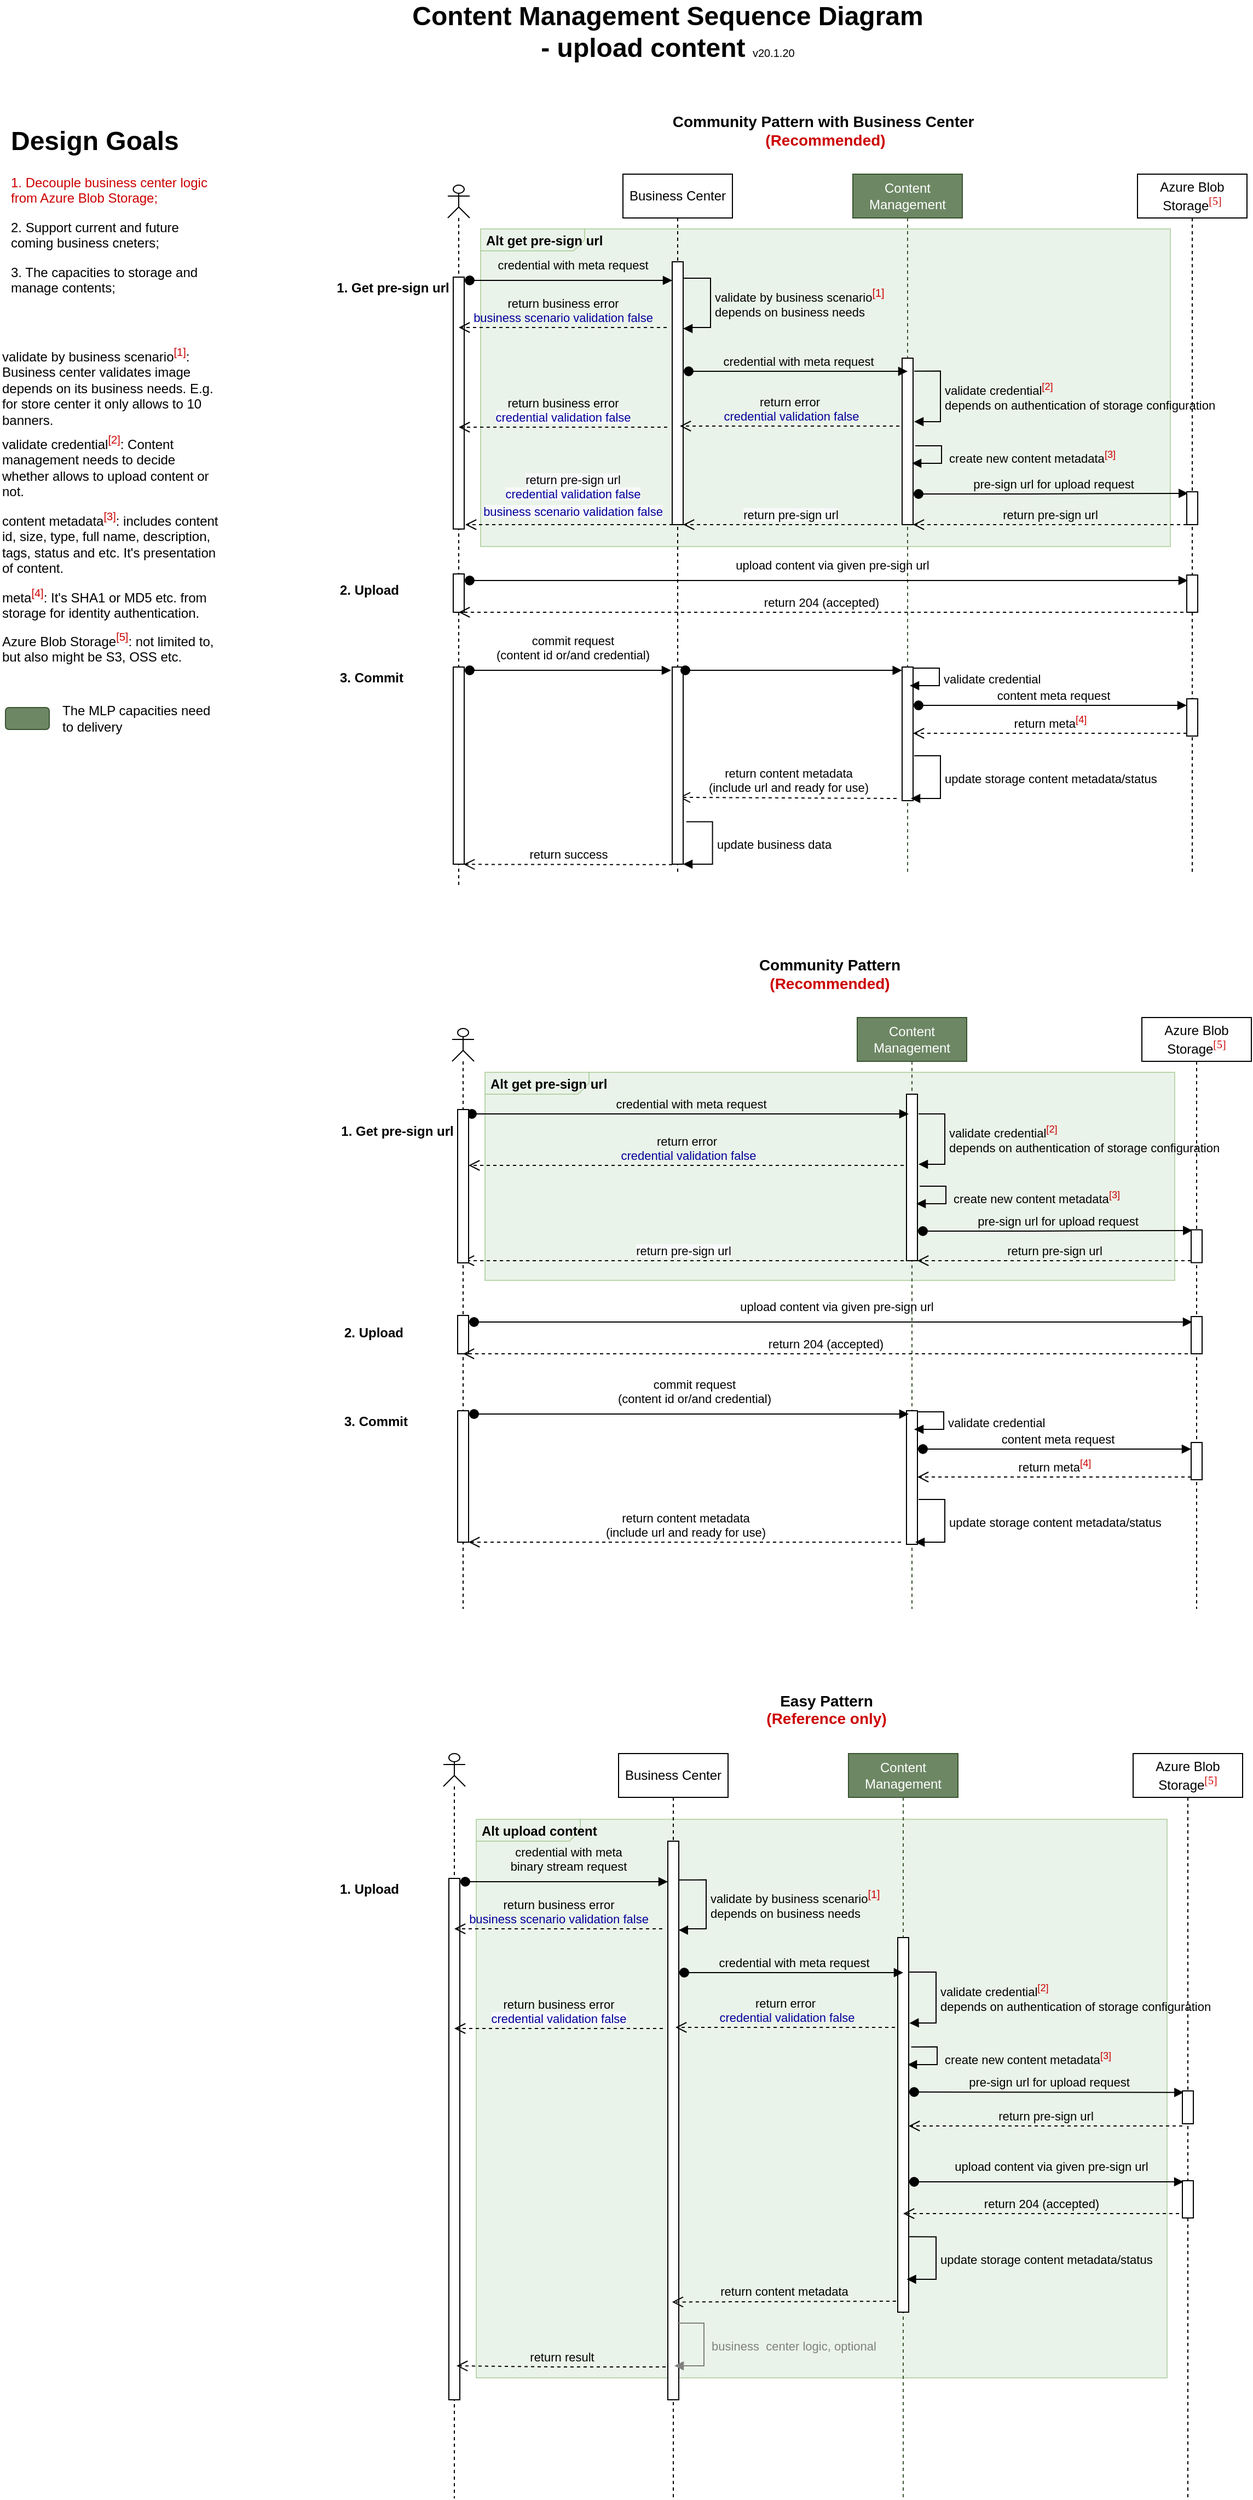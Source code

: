 <mxfile version="12.5.5" type="github" pages="2">
  <diagram id="Se-Glehy01dl6wNR-q-G" name="Uploading User Case">
    <mxGraphModel dx="4047" dy="946" grid="1" gridSize="10" guides="1" tooltips="1" connect="1" arrows="1" fold="1" page="1" pageScale="1" pageWidth="827" pageHeight="1169" math="0" shadow="0">
      <root>
        <mxCell id="0"/>
        <mxCell id="1" parent="0"/>
        <mxCell id="lDLZ59sCFjgZFas71iTA-26" value="&lt;p style=&quot;margin: 0px ; margin-top: 4px ; margin-left: 5px ; text-align: left&quot;&gt;&lt;b&gt;Alt&lt;/b&gt; &lt;b&gt;get pre-sign url&lt;/b&gt;&lt;/p&gt;" style="html=1;shape=mxgraph.sysml.package;overflow=fill;labelX=95;align=left;spacingLeft=5;verticalAlign=top;spacingTop=-3;fillColor=#d5e8d4;strokeColor=#82b366;opacity=50;" parent="1" vertex="1">
          <mxGeometry x="-2021" y="260" width="630" height="290" as="geometry"/>
        </mxCell>
        <mxCell id="fI2PRTh5zaHvBNYzc2sx-4" value="Content Management" style="shape=umlLifeline;perimeter=lifelinePerimeter;whiteSpace=wrap;html=1;container=1;collapsible=0;recursiveResize=0;outlineConnect=0;fillColor=#6d8764;strokeColor=#3A5431;fontColor=#ffffff;" parent="1" vertex="1">
          <mxGeometry x="-1681" y="210" width="100" height="640" as="geometry"/>
        </mxCell>
        <mxCell id="fI2PRTh5zaHvBNYzc2sx-18" value="" style="html=1;points=[];perimeter=orthogonalPerimeter;" parent="fI2PRTh5zaHvBNYzc2sx-4" vertex="1">
          <mxGeometry x="45" y="168" width="10" height="152" as="geometry"/>
        </mxCell>
        <mxCell id="lDLZ59sCFjgZFas71iTA-8" value="pre-sign url for upload request" style="html=1;verticalAlign=bottom;startArrow=oval;startFill=1;endArrow=block;startSize=8;labelBackgroundColor=none;entryX=0.116;entryY=0.047;entryDx=0;entryDy=0;entryPerimeter=0;" parent="fI2PRTh5zaHvBNYzc2sx-4" target="lDLZ59sCFjgZFas71iTA-6" edge="1">
          <mxGeometry width="60" relative="1" as="geometry">
            <mxPoint x="60" y="292" as="sourcePoint"/>
            <mxPoint x="309.5" y="292" as="targetPoint"/>
            <Array as="points">
              <mxPoint x="150.5" y="292"/>
            </Array>
          </mxGeometry>
        </mxCell>
        <mxCell id="fI2PRTh5zaHvBNYzc2sx-2" value="" style="shape=umlLifeline;participant=umlActor;perimeter=lifelinePerimeter;whiteSpace=wrap;html=1;container=1;collapsible=0;recursiveResize=0;verticalAlign=top;spacingTop=36;labelBackgroundColor=#ffffff;outlineConnect=0;size=30;" parent="1" vertex="1">
          <mxGeometry x="-2051" y="220" width="20" height="640" as="geometry"/>
        </mxCell>
        <mxCell id="lDLZ59sCFjgZFas71iTA-12" value="" style="html=1;points=[];perimeter=orthogonalPerimeter;align=left;" parent="fI2PRTh5zaHvBNYzc2sx-2" vertex="1">
          <mxGeometry x="5" y="355" width="10" height="35" as="geometry"/>
        </mxCell>
        <mxCell id="lDLZ59sCFjgZFas71iTA-16" value="" style="html=1;points=[];perimeter=orthogonalPerimeter;align=left;" parent="fI2PRTh5zaHvBNYzc2sx-2" vertex="1">
          <mxGeometry x="5" y="440" width="10" height="180" as="geometry"/>
        </mxCell>
        <mxCell id="fI2PRTh5zaHvBNYzc2sx-3" value="Business Center" style="shape=umlLifeline;perimeter=lifelinePerimeter;whiteSpace=wrap;html=1;container=1;collapsible=0;recursiveResize=0;outlineConnect=0;" parent="1" vertex="1">
          <mxGeometry x="-1891" y="210" width="100" height="640" as="geometry"/>
        </mxCell>
        <mxCell id="fI2PRTh5zaHvBNYzc2sx-9" value="" style="html=1;points=[];perimeter=orthogonalPerimeter;" parent="fI2PRTh5zaHvBNYzc2sx-3" vertex="1">
          <mxGeometry x="45" y="80" width="10" height="240" as="geometry"/>
        </mxCell>
        <mxCell id="fI2PRTh5zaHvBNYzc2sx-5" value="Azure Blob Storage&lt;sup style=&quot;color: rgb(0 , 0 , 0) ; font-family: &amp;#34;quot&amp;#34; ; font-style: normal ; font-variant: normal ; font-weight: 400 ; letter-spacing: normal ; text-align: left ; text-decoration: none ; text-indent: 0px ; text-transform: none ; white-space: nowrap ; word-spacing: 0px&quot;&gt;&lt;font color=&quot;#cc0000&quot;&gt;[5]&lt;/font&gt;&lt;/sup&gt;" style="shape=umlLifeline;perimeter=lifelinePerimeter;whiteSpace=wrap;html=1;container=1;collapsible=0;recursiveResize=0;outlineConnect=0;" parent="1" vertex="1">
          <mxGeometry x="-1421" y="210" width="100" height="640" as="geometry"/>
        </mxCell>
        <mxCell id="lDLZ59sCFjgZFas71iTA-6" value="" style="html=1;points=[];perimeter=orthogonalPerimeter;" parent="fI2PRTh5zaHvBNYzc2sx-5" vertex="1">
          <mxGeometry x="45" y="290" width="10" height="30" as="geometry"/>
        </mxCell>
        <mxCell id="lDLZ59sCFjgZFas71iTA-13" value="" style="html=1;points=[];perimeter=orthogonalPerimeter;" parent="fI2PRTh5zaHvBNYzc2sx-5" vertex="1">
          <mxGeometry x="45" y="366" width="10" height="34" as="geometry"/>
        </mxCell>
        <mxCell id="lDLZ59sCFjgZFas71iTA-20" value="" style="html=1;points=[];perimeter=orthogonalPerimeter;" parent="fI2PRTh5zaHvBNYzc2sx-5" vertex="1">
          <mxGeometry x="45" y="479" width="10" height="34" as="geometry"/>
        </mxCell>
        <mxCell id="fI2PRTh5zaHvBNYzc2sx-7" value="&lt;font&gt;&lt;span style=&quot;font-weight: bold ; font-size: 24px&quot;&gt;Content Management Sequence Diagram&lt;/span&gt;&lt;br&gt;&lt;span style=&quot;font-weight: bold ; font-size: 24px&quot;&gt;- upload content &lt;/span&gt;&lt;font style=&quot;font-size: 10px&quot;&gt;v20.1.20&lt;/font&gt;&lt;br&gt;&lt;/font&gt;" style="text;html=1;strokeColor=none;fillColor=none;align=center;verticalAlign=middle;whiteSpace=wrap;rounded=0;" parent="1" vertex="1">
          <mxGeometry x="-2110" y="70" width="520" height="20" as="geometry"/>
        </mxCell>
        <mxCell id="fI2PRTh5zaHvBNYzc2sx-8" value="credential with meta request" style="html=1;verticalAlign=bottom;startArrow=oval;startFill=1;endArrow=block;startSize=8;labelBackgroundColor=none;" parent="1" target="fI2PRTh5zaHvBNYzc2sx-9" edge="1">
          <mxGeometry x="0.005" y="5" width="60" relative="1" as="geometry">
            <mxPoint x="-2031" y="307" as="sourcePoint"/>
            <mxPoint x="-1849" y="307" as="targetPoint"/>
            <Array as="points">
              <mxPoint x="-1947" y="307"/>
            </Array>
            <mxPoint x="1" as="offset"/>
          </mxGeometry>
        </mxCell>
        <mxCell id="fI2PRTh5zaHvBNYzc2sx-16" value="validate by business scenario&lt;sup&gt;&lt;font color=&quot;#cc0000&quot; style=&quot;font-size: 10px&quot;&gt;[1]&lt;/font&gt;&lt;/sup&gt;&amp;nbsp;&lt;br&gt;depends on business needs&amp;nbsp;" style="edgeStyle=orthogonalEdgeStyle;html=1;align=left;spacingLeft=2;endArrow=block;rounded=0;labelBackgroundColor=none;" parent="1" edge="1">
          <mxGeometry relative="1" as="geometry">
            <mxPoint x="-1836" y="305" as="sourcePoint"/>
            <Array as="points">
              <mxPoint x="-1811" y="305"/>
              <mxPoint x="-1811" y="350"/>
              <mxPoint x="-1831" y="350"/>
              <mxPoint x="-1831" y="351"/>
            </Array>
            <mxPoint x="-1836" y="351" as="targetPoint"/>
          </mxGeometry>
        </mxCell>
        <mxCell id="fI2PRTh5zaHvBNYzc2sx-17" value="credential with meta request" style="html=1;verticalAlign=bottom;startArrow=oval;startFill=1;endArrow=block;startSize=8;labelBackgroundColor=none;" parent="1" edge="1">
          <mxGeometry width="60" relative="1" as="geometry">
            <mxPoint x="-1831" y="390" as="sourcePoint"/>
            <mxPoint x="-1631" y="390" as="targetPoint"/>
            <Array as="points">
              <mxPoint x="-1740.5" y="390"/>
            </Array>
          </mxGeometry>
        </mxCell>
        <mxCell id="fI2PRTh5zaHvBNYzc2sx-20" value="validate credential&lt;sup&gt;&lt;font color=&quot;#cc0000&quot;&gt;[2]&lt;/font&gt;&lt;/sup&gt;&amp;nbsp;&lt;br&gt;depends on authentication of storage configuration&amp;nbsp;" style="edgeStyle=orthogonalEdgeStyle;html=1;align=left;spacingLeft=2;endArrow=block;rounded=0;labelBackgroundColor=none;" parent="1" edge="1">
          <mxGeometry relative="1" as="geometry">
            <mxPoint x="-1624.997" y="389.833" as="sourcePoint"/>
            <Array as="points">
              <mxPoint x="-1601" y="390"/>
              <mxPoint x="-1601" y="436"/>
              <mxPoint x="-1621" y="436"/>
            </Array>
            <mxPoint x="-1625" y="436" as="targetPoint"/>
          </mxGeometry>
        </mxCell>
        <mxCell id="fI2PRTh5zaHvBNYzc2sx-21" value="return error&lt;br&gt;&amp;nbsp;&lt;font color=&quot;#000099&quot;&gt;credential validation false&lt;/font&gt;" style="html=1;verticalAlign=bottom;endArrow=open;dashed=1;endSize=8;labelBackgroundColor=none;" parent="1" edge="1">
          <mxGeometry relative="1" as="geometry">
            <mxPoint x="-1638.5" y="440" as="sourcePoint"/>
            <mxPoint x="-1839" y="440" as="targetPoint"/>
          </mxGeometry>
        </mxCell>
        <mxCell id="fI2PRTh5zaHvBNYzc2sx-24" value="&lt;span style=&quot;display: inline ; float: none ; background-color: rgb(248 , 249 , 250) ; color: rgb(0 , 0 , 0) ; font-family: &amp;#34;helvetica&amp;#34; ; font-size: 11px ; font-style: normal ; font-variant: normal ; font-weight: normal ; letter-spacing: normal ; line-height: 1.2 ; overflow-wrap: normal ; text-align: center ; text-decoration: none ; text-indent: 0px ; text-transform: none ; white-space: nowrap ; word-spacing: 0px&quot;&gt;return pre-sign url&lt;/span&gt;" style="html=1;verticalAlign=bottom;endArrow=open;dashed=1;endSize=8;labelBackgroundColor=none;" parent="1" edge="1">
          <mxGeometry relative="1" as="geometry">
            <mxPoint x="-1640.5" y="530" as="sourcePoint"/>
            <mxPoint x="-1836" y="530" as="targetPoint"/>
          </mxGeometry>
        </mxCell>
        <mxCell id="fI2PRTh5zaHvBNYzc2sx-25" value="&amp;nbsp;create new content metadata&lt;sup style=&quot;color: rgb(0 , 0 , 0) ; font-family: &amp;#34;helvetica&amp;#34; ; font-size: 9.13px ; font-style: normal ; font-variant: normal ; font-weight: 400 ; letter-spacing: normal ; text-align: left ; text-decoration: none ; text-indent: 0px ; text-transform: none ; white-space: nowrap ; word-spacing: 0px&quot;&gt;&lt;font color=&quot;#cc0000&quot;&gt;[3]&lt;/font&gt;&lt;/sup&gt;" style="edgeStyle=orthogonalEdgeStyle;html=1;align=left;spacingLeft=2;endArrow=block;rounded=0;labelBackgroundColor=none;" parent="1" edge="1">
          <mxGeometry relative="1" as="geometry">
            <mxPoint x="-1624" y="458" as="sourcePoint"/>
            <Array as="points">
              <mxPoint x="-1600" y="458"/>
              <mxPoint x="-1600" y="474"/>
              <mxPoint x="-1627" y="474"/>
            </Array>
            <mxPoint x="-1627" y="474" as="targetPoint"/>
          </mxGeometry>
        </mxCell>
        <mxCell id="PvR2-Of-hzqEuAxM7F6R-1" value="validate by business scenario&lt;sup&gt;&lt;font color=&quot;#cc0000&quot;&gt;[1]&lt;/font&gt;&lt;/sup&gt;: Business center validates image depends on its business needs. E.g. for store center it only allows to 10 banners.&amp;nbsp;" style="text;html=1;whiteSpace=wrap;" parent="1" vertex="1">
          <mxGeometry x="-2460" y="360" width="200" height="80" as="geometry"/>
        </mxCell>
        <mxCell id="PvR2-Of-hzqEuAxM7F6R-2" value="validate credential&lt;sup&gt;&lt;font color=&quot;#cc0000&quot;&gt;[2]&lt;/font&gt;&lt;/sup&gt;: Content management needs to decide whether allows to upload content or not." style="text;html=1;whiteSpace=wrap;" parent="1" vertex="1">
          <mxGeometry x="-2460" y="440" width="200" height="80" as="geometry"/>
        </mxCell>
        <mxCell id="U4m3X5Pd-2RmzHpy8CRf-1" value="&lt;h1&gt;Design Goals&lt;/h1&gt;&lt;p&gt;&lt;font color=&quot;#cc0000&quot;&gt;1. Decouple business center logic from Azure Blob Storage;&lt;/font&gt;&lt;/p&gt;&lt;p&gt;2. Support current and future coming business cneters; &amp;nbsp;&lt;/p&gt;&lt;p&gt;3. The capacities to storage and manage contents;&lt;/p&gt;" style="text;html=1;strokeColor=none;fillColor=none;spacing=5;spacingTop=-20;whiteSpace=wrap;overflow=hidden;rounded=0;" parent="1" vertex="1">
          <mxGeometry x="-2455" y="160" width="190" height="170" as="geometry"/>
        </mxCell>
        <mxCell id="U4m3X5Pd-2RmzHpy8CRf-2" value="" style="rounded=1;whiteSpace=wrap;html=1;fillColor=#6d8764;strokeColor=#3A5431;fontColor=#ffffff;" parent="1" vertex="1">
          <mxGeometry x="-2455" y="697" width="40" height="20" as="geometry"/>
        </mxCell>
        <mxCell id="U4m3X5Pd-2RmzHpy8CRf-3" value="The MLP capacities need to delivery" style="text;html=1;strokeColor=none;fillColor=none;align=left;verticalAlign=middle;whiteSpace=wrap;rounded=0;" parent="1" vertex="1">
          <mxGeometry x="-2405" y="692" width="150" height="30" as="geometry"/>
        </mxCell>
        <mxCell id="lDLZ59sCFjgZFas71iTA-5" value="" style="html=1;points=[];perimeter=orthogonalPerimeter;align=left;" parent="1" vertex="1">
          <mxGeometry x="-2046" y="304" width="10" height="230" as="geometry"/>
        </mxCell>
        <mxCell id="lDLZ59sCFjgZFas71iTA-9" value="return pre-sign url" style="html=1;verticalAlign=bottom;endArrow=open;dashed=1;endSize=8;labelBackgroundColor=none;" parent="1" edge="1">
          <mxGeometry relative="1" as="geometry">
            <mxPoint x="-1376" y="530" as="sourcePoint"/>
            <mxPoint x="-1626" y="530" as="targetPoint"/>
          </mxGeometry>
        </mxCell>
        <mxCell id="lDLZ59sCFjgZFas71iTA-10" value="&lt;span style=&quot;display: inline ; float: none ; background-color: rgb(248 , 249 , 250) ; color: rgb(0 , 0 , 0) ; font-family: &amp;#34;helvetica&amp;#34; ; font-size: 11px ; font-style: normal ; font-variant: normal ; font-weight: normal ; letter-spacing: normal ; line-height: 1.2 ; overflow-wrap: normal ; text-align: center ; text-decoration: none ; text-indent: 0px ; text-transform: none ; white-space: nowrap ; word-spacing: 0px&quot;&gt;return pre-sign url&lt;br&gt;&lt;span style=&quot;display: inline ; float: none ; background-color: rgb(248 , 249 , 250) ; color: rgb(0 , 0 , 0) ; font-family: &amp;#34;helvetica&amp;#34; ; font-size: 11px ; font-style: normal ; font-variant: normal ; font-weight: normal ; letter-spacing: normal ; line-height: 1.2 ; overflow-wrap: normal ; text-align: center ; text-decoration: none ; text-indent: 0px ; text-transform: none ; white-space: nowrap ; word-spacing: 0px&quot;&gt;&lt;font color=&quot;#000099&quot;&gt;credential validation false&lt;/font&gt;&lt;br&gt;&lt;span style=&quot;display: inline ; float: none ; background-color: rgb(248 , 249 , 250) ; color: rgb(0 , 0 , 153) ; font-family: &amp;#34;helvetica&amp;#34; ; font-size: 11px ; font-style: normal ; font-variant: normal ; font-weight: 400 ; letter-spacing: normal ; text-align: center ; text-decoration: none ; text-indent: 0px ; text-transform: none ; white-space: nowrap ; word-spacing: 0px&quot;&gt;business scenario validation false&lt;/span&gt;&lt;/span&gt;&lt;b&gt;&lt;/b&gt;&lt;i&gt;&lt;/i&gt;&lt;u&gt;&lt;/u&gt;&lt;sub&gt;&lt;/sub&gt;&lt;sup&gt;&lt;/sup&gt;&lt;strike&gt;&lt;/strike&gt;&lt;br&gt;&lt;/span&gt;" style="html=1;verticalAlign=bottom;endArrow=open;dashed=1;endSize=8;labelBackgroundColor=none;" parent="1" edge="1">
          <mxGeometry relative="1" as="geometry">
            <mxPoint x="-1839.5" y="530" as="sourcePoint"/>
            <mxPoint x="-2035" y="530" as="targetPoint"/>
          </mxGeometry>
        </mxCell>
        <mxCell id="lDLZ59sCFjgZFas71iTA-14" value="upload content via given pre-sign url" style="html=1;verticalAlign=bottom;startArrow=oval;startFill=1;endArrow=block;startSize=8;labelBackgroundColor=none;" parent="1" edge="1">
          <mxGeometry x="0.005" y="5" width="60" relative="1" as="geometry">
            <mxPoint x="-2031" y="581" as="sourcePoint"/>
            <mxPoint x="-1375" y="581" as="targetPoint"/>
            <Array as="points"/>
            <mxPoint x="1" as="offset"/>
          </mxGeometry>
        </mxCell>
        <mxCell id="lDLZ59sCFjgZFas71iTA-15" value="return 204 (accepted)" style="html=1;verticalAlign=bottom;endArrow=open;dashed=1;endSize=8;labelBackgroundColor=none;" parent="1" edge="1">
          <mxGeometry relative="1" as="geometry">
            <mxPoint x="-1379" y="610" as="sourcePoint"/>
            <mxPoint x="-2041" y="610" as="targetPoint"/>
          </mxGeometry>
        </mxCell>
        <mxCell id="lDLZ59sCFjgZFas71iTA-17" value="" style="html=1;points=[];perimeter=orthogonalPerimeter;" parent="1" vertex="1">
          <mxGeometry x="-1636" y="660" width="10" height="122" as="geometry"/>
        </mxCell>
        <mxCell id="lDLZ59sCFjgZFas71iTA-18" value="commit request&lt;br&gt;(content id or/and credential)" style="html=1;verticalAlign=bottom;startArrow=oval;startFill=1;endArrow=block;startSize=8;labelBackgroundColor=none;" parent="1" edge="1">
          <mxGeometry x="0.005" y="5" width="60" relative="1" as="geometry">
            <mxPoint x="-2031" y="663" as="sourcePoint"/>
            <mxPoint x="-1847" y="663" as="targetPoint"/>
            <Array as="points"/>
            <mxPoint x="1" as="offset"/>
          </mxGeometry>
        </mxCell>
        <mxCell id="lDLZ59sCFjgZFas71iTA-19" value="validate credential" style="edgeStyle=orthogonalEdgeStyle;html=1;align=left;spacingLeft=2;endArrow=block;rounded=0;labelBackgroundColor=none;" parent="1" edge="1">
          <mxGeometry relative="1" as="geometry">
            <mxPoint x="-1626" y="661" as="sourcePoint"/>
            <Array as="points">
              <mxPoint x="-1602" y="661"/>
              <mxPoint x="-1602" y="677"/>
              <mxPoint x="-1629" y="677"/>
            </Array>
            <mxPoint x="-1629" y="677" as="targetPoint"/>
          </mxGeometry>
        </mxCell>
        <mxCell id="lDLZ59sCFjgZFas71iTA-21" value="content meta request" style="html=1;verticalAlign=bottom;startArrow=oval;startFill=1;endArrow=block;startSize=8;labelBackgroundColor=none;" parent="1" edge="1">
          <mxGeometry width="60" relative="1" as="geometry">
            <mxPoint x="-1621" y="695" as="sourcePoint"/>
            <mxPoint x="-1376" y="695" as="targetPoint"/>
            <Array as="points">
              <mxPoint x="-1535" y="695"/>
            </Array>
          </mxGeometry>
        </mxCell>
        <mxCell id="lDLZ59sCFjgZFas71iTA-22" value="return meta&lt;sup style=&quot;color: rgb(0 , 0 , 0) ; font-family: &amp;#34;helvetica&amp;#34; ; font-size: 9.13px ; font-style: normal ; font-variant: normal ; font-weight: 400 ; letter-spacing: normal ; text-align: left ; text-decoration: none ; text-indent: 0px ; text-transform: none ; white-space: nowrap ; word-spacing: 0px&quot;&gt;&lt;font color=&quot;#cc0000&quot;&gt;[4]&lt;/font&gt;&lt;/sup&gt;" style="html=1;verticalAlign=bottom;endArrow=open;dashed=1;endSize=8;labelBackgroundColor=none;" parent="1" edge="1">
          <mxGeometry relative="1" as="geometry">
            <mxPoint x="-1376" y="720.5" as="sourcePoint"/>
            <mxPoint x="-1626" y="720.5" as="targetPoint"/>
          </mxGeometry>
        </mxCell>
        <mxCell id="lDLZ59sCFjgZFas71iTA-23" value="update storage content metadata/status" style="edgeStyle=orthogonalEdgeStyle;html=1;align=left;spacingLeft=2;endArrow=block;rounded=0;labelBackgroundColor=none;" parent="1" edge="1">
          <mxGeometry relative="1" as="geometry">
            <mxPoint x="-1625" y="741" as="sourcePoint"/>
            <Array as="points">
              <mxPoint x="-1601" y="741"/>
              <mxPoint x="-1601" y="780"/>
              <mxPoint x="-1628" y="780"/>
            </Array>
            <mxPoint x="-1628" y="780" as="targetPoint"/>
          </mxGeometry>
        </mxCell>
        <mxCell id="lDLZ59sCFjgZFas71iTA-24" value="return content metadata &lt;br&gt;(include url and ready for use)" style="html=1;verticalAlign=bottom;endArrow=open;dashed=1;endSize=8;labelBackgroundColor=none;entryX=0.638;entryY=0.661;entryDx=0;entryDy=0;entryPerimeter=0;" parent="1" target="pAsI2F2GM8RguV5AZ2Ct-1" edge="1">
          <mxGeometry relative="1" as="geometry">
            <mxPoint x="-1641" y="780" as="sourcePoint"/>
            <mxPoint x="-1833" y="780" as="targetPoint"/>
            <Array as="points"/>
          </mxGeometry>
        </mxCell>
        <mxCell id="lDLZ59sCFjgZFas71iTA-27" value="&lt;b&gt;1. Get pre-sign url&lt;/b&gt;" style="text;html=1;strokeColor=none;fillColor=none;align=center;verticalAlign=middle;whiteSpace=wrap;rounded=0;opacity=50;" parent="1" vertex="1">
          <mxGeometry x="-2156" y="304" width="110" height="20" as="geometry"/>
        </mxCell>
        <mxCell id="lDLZ59sCFjgZFas71iTA-28" value="&lt;b&gt;2. Upload&lt;/b&gt;" style="text;html=1;strokeColor=none;fillColor=none;align=center;verticalAlign=middle;whiteSpace=wrap;rounded=0;opacity=50;" parent="1" vertex="1">
          <mxGeometry x="-2160" y="580" width="75" height="20" as="geometry"/>
        </mxCell>
        <mxCell id="lDLZ59sCFjgZFas71iTA-29" value="&lt;b&gt;3. Commit&lt;/b&gt;" style="text;html=1;strokeColor=none;fillColor=none;align=center;verticalAlign=middle;whiteSpace=wrap;rounded=0;opacity=50;" parent="1" vertex="1">
          <mxGeometry x="-2158" y="660" width="75" height="20" as="geometry"/>
        </mxCell>
        <mxCell id="lDLZ59sCFjgZFas71iTA-30" value="content metadata&lt;sup&gt;&lt;font color=&quot;#cc0000&quot;&gt;[3]&lt;/font&gt;&lt;/sup&gt;: includes content id, size, type, full name, description, tags, status and etc. It&#39;s presentation of content." style="text;html=1;whiteSpace=wrap;" parent="1" vertex="1">
          <mxGeometry x="-2460" y="510" width="200" height="80" as="geometry"/>
        </mxCell>
        <mxCell id="lDLZ59sCFjgZFas71iTA-31" value="meta&lt;sup&gt;&lt;font color=&quot;#cc0000&quot;&gt;[4]&lt;/font&gt;&lt;/sup&gt;: It&#39;s SHA1 or MD5 etc. from storage for identity authentication." style="text;html=1;whiteSpace=wrap;" parent="1" vertex="1">
          <mxGeometry x="-2460" y="580" width="200" height="50" as="geometry"/>
        </mxCell>
        <mxCell id="lDLZ59sCFjgZFas71iTA-33" value="Azure Blob Storage&lt;sup&gt;&lt;font color=&quot;#cc0000&quot;&gt;[5]&lt;/font&gt;&lt;/sup&gt;: not limited to, but also might be S3, OSS etc. " style="text;html=1;whiteSpace=wrap;" parent="1" vertex="1">
          <mxGeometry x="-2460" y="620" width="200" height="50" as="geometry"/>
        </mxCell>
        <mxCell id="Z2Z2UFhDQ-YUkHnf_ntr-1" value="&lt;p style=&quot;margin: 0px ; margin-top: 4px ; margin-left: 5px ; text-align: left&quot;&gt;&lt;b&gt;Alt&lt;/b&gt; &lt;b&gt;upload content&lt;/b&gt;&lt;/p&gt;" style="html=1;shape=mxgraph.sysml.package;overflow=fill;labelX=95;align=left;spacingLeft=5;verticalAlign=top;spacingTop=-3;fillColor=#d5e8d4;strokeColor=#82b366;opacity=50;" parent="1" vertex="1">
          <mxGeometry x="-2025" y="1712" width="631" height="510" as="geometry"/>
        </mxCell>
        <mxCell id="Z2Z2UFhDQ-YUkHnf_ntr-2" value="Content Management" style="shape=umlLifeline;perimeter=lifelinePerimeter;whiteSpace=wrap;html=1;container=1;collapsible=0;recursiveResize=0;outlineConnect=0;fillColor=#6d8764;strokeColor=#3A5431;fontColor=#ffffff;" parent="1" vertex="1">
          <mxGeometry x="-1685" y="1652" width="100" height="680" as="geometry"/>
        </mxCell>
        <mxCell id="Z2Z2UFhDQ-YUkHnf_ntr-3" value="" style="html=1;points=[];perimeter=orthogonalPerimeter;" parent="Z2Z2UFhDQ-YUkHnf_ntr-2" vertex="1">
          <mxGeometry x="45" y="168" width="10" height="342" as="geometry"/>
        </mxCell>
        <mxCell id="Z2Z2UFhDQ-YUkHnf_ntr-4" value="pre-sign url for upload request" style="html=1;verticalAlign=bottom;startArrow=oval;startFill=1;endArrow=block;startSize=8;labelBackgroundColor=none;entryX=0.116;entryY=0.047;entryDx=0;entryDy=0;entryPerimeter=0;" parent="Z2Z2UFhDQ-YUkHnf_ntr-2" target="Z2Z2UFhDQ-YUkHnf_ntr-11" edge="1">
          <mxGeometry width="60" relative="1" as="geometry">
            <mxPoint x="60" y="309" as="sourcePoint"/>
            <mxPoint x="309.5" y="292" as="targetPoint"/>
            <Array as="points"/>
          </mxGeometry>
        </mxCell>
        <mxCell id="Z2Z2UFhDQ-YUkHnf_ntr-5" value="" style="shape=umlLifeline;participant=umlActor;perimeter=lifelinePerimeter;whiteSpace=wrap;html=1;container=1;collapsible=0;recursiveResize=0;verticalAlign=top;spacingTop=36;labelBackgroundColor=#ffffff;outlineConnect=0;size=30;" parent="1" vertex="1">
          <mxGeometry x="-2055" y="1652" width="20" height="680" as="geometry"/>
        </mxCell>
        <mxCell id="Z2Z2UFhDQ-YUkHnf_ntr-8" value="Business Center" style="shape=umlLifeline;perimeter=lifelinePerimeter;whiteSpace=wrap;html=1;container=1;collapsible=0;recursiveResize=0;outlineConnect=0;" parent="1" vertex="1">
          <mxGeometry x="-1895" y="1652" width="100" height="680" as="geometry"/>
        </mxCell>
        <mxCell id="Z2Z2UFhDQ-YUkHnf_ntr-9" value="" style="html=1;points=[];perimeter=orthogonalPerimeter;" parent="Z2Z2UFhDQ-YUkHnf_ntr-8" vertex="1">
          <mxGeometry x="45" y="80" width="10" height="510" as="geometry"/>
        </mxCell>
        <mxCell id="Z2Z2UFhDQ-YUkHnf_ntr-10" value="Azure Blob Storage&lt;sup style=&quot;color: rgb(0 , 0 , 0) ; font-family: &amp;#34;quot&amp;#34; ; font-style: normal ; font-variant: normal ; font-weight: 400 ; letter-spacing: normal ; text-align: left ; text-decoration: none ; text-indent: 0px ; text-transform: none ; white-space: nowrap ; word-spacing: 0px&quot;&gt;&lt;font color=&quot;#cc0000&quot;&gt;[5]&lt;/font&gt;&lt;/sup&gt;" style="shape=umlLifeline;perimeter=lifelinePerimeter;whiteSpace=wrap;html=1;container=1;collapsible=0;recursiveResize=0;outlineConnect=0;" parent="1" vertex="1">
          <mxGeometry x="-1425" y="1652" width="100" height="680" as="geometry"/>
        </mxCell>
        <mxCell id="Z2Z2UFhDQ-YUkHnf_ntr-11" value="" style="html=1;points=[];perimeter=orthogonalPerimeter;" parent="Z2Z2UFhDQ-YUkHnf_ntr-10" vertex="1">
          <mxGeometry x="45" y="308" width="10" height="30" as="geometry"/>
        </mxCell>
        <mxCell id="Z2Z2UFhDQ-YUkHnf_ntr-12" value="" style="html=1;points=[];perimeter=orthogonalPerimeter;" parent="Z2Z2UFhDQ-YUkHnf_ntr-10" vertex="1">
          <mxGeometry x="45" y="390" width="10" height="34" as="geometry"/>
        </mxCell>
        <mxCell id="Z2Z2UFhDQ-YUkHnf_ntr-14" value="credential with meta&lt;br&gt;binary stream request" style="html=1;verticalAlign=bottom;startArrow=oval;startFill=1;endArrow=block;startSize=8;labelBackgroundColor=none;" parent="1" target="Z2Z2UFhDQ-YUkHnf_ntr-9" edge="1">
          <mxGeometry x="0.005" y="5" width="60" relative="1" as="geometry">
            <mxPoint x="-2035" y="1769" as="sourcePoint"/>
            <mxPoint x="-1853" y="1769" as="targetPoint"/>
            <Array as="points">
              <mxPoint x="-1951" y="1769"/>
            </Array>
            <mxPoint x="1" as="offset"/>
          </mxGeometry>
        </mxCell>
        <mxCell id="Z2Z2UFhDQ-YUkHnf_ntr-16" value="validate by business scenario&lt;sup&gt;&lt;font color=&quot;#cc0000&quot; style=&quot;font-size: 10px&quot;&gt;[1]&lt;/font&gt;&lt;/sup&gt;&amp;nbsp;&lt;br&gt;depends on business needs&amp;nbsp;" style="edgeStyle=orthogonalEdgeStyle;html=1;align=left;spacingLeft=2;endArrow=block;rounded=0;labelBackgroundColor=none;" parent="1" edge="1">
          <mxGeometry relative="1" as="geometry">
            <mxPoint x="-1840.167" y="1767.333" as="sourcePoint"/>
            <Array as="points">
              <mxPoint x="-1815" y="1767"/>
              <mxPoint x="-1815" y="1812"/>
              <mxPoint x="-1835" y="1812"/>
              <mxPoint x="-1835" y="1813"/>
            </Array>
            <mxPoint x="-1840.167" y="1813.167" as="targetPoint"/>
          </mxGeometry>
        </mxCell>
        <mxCell id="Z2Z2UFhDQ-YUkHnf_ntr-17" value="credential with meta request" style="html=1;verticalAlign=bottom;startArrow=oval;startFill=1;endArrow=block;startSize=8;labelBackgroundColor=none;" parent="1" edge="1">
          <mxGeometry width="60" relative="1" as="geometry">
            <mxPoint x="-1835" y="1852" as="sourcePoint"/>
            <mxPoint x="-1635" y="1852" as="targetPoint"/>
            <Array as="points">
              <mxPoint x="-1744.5" y="1852"/>
            </Array>
          </mxGeometry>
        </mxCell>
        <mxCell id="Z2Z2UFhDQ-YUkHnf_ntr-18" value="validate credential&lt;sup&gt;&lt;font color=&quot;#cc0000&quot;&gt;[2]&lt;/font&gt;&lt;/sup&gt;&amp;nbsp;&lt;br&gt;depends on authentication of storage configuration&amp;nbsp;" style="edgeStyle=orthogonalEdgeStyle;html=1;align=left;spacingLeft=2;endArrow=block;rounded=0;labelBackgroundColor=none;" parent="1" edge="1">
          <mxGeometry relative="1" as="geometry">
            <mxPoint x="-1629.333" y="1851.5" as="sourcePoint"/>
            <Array as="points">
              <mxPoint x="-1605" y="1852"/>
              <mxPoint x="-1605" y="1898"/>
              <mxPoint x="-1625" y="1898"/>
            </Array>
            <mxPoint x="-1629.333" y="1898.167" as="targetPoint"/>
          </mxGeometry>
        </mxCell>
        <mxCell id="Z2Z2UFhDQ-YUkHnf_ntr-19" value="return error&lt;br&gt;&amp;nbsp;&lt;font color=&quot;#000099&quot;&gt;credential validation false&lt;/font&gt;" style="html=1;verticalAlign=bottom;endArrow=open;dashed=1;endSize=8;labelBackgroundColor=none;" parent="1" edge="1">
          <mxGeometry relative="1" as="geometry">
            <mxPoint x="-1642.5" y="1902" as="sourcePoint"/>
            <mxPoint x="-1843" y="1902" as="targetPoint"/>
          </mxGeometry>
        </mxCell>
        <mxCell id="Z2Z2UFhDQ-YUkHnf_ntr-21" value="&amp;nbsp;create new content metadata&lt;sup style=&quot;color: rgb(0 , 0 , 0) ; font-family: &amp;#34;helvetica&amp;#34; ; font-size: 9.13px ; font-style: normal ; font-variant: normal ; font-weight: 400 ; letter-spacing: normal ; text-align: left ; text-decoration: none ; text-indent: 0px ; text-transform: none ; white-space: nowrap ; word-spacing: 0px&quot;&gt;&lt;font color=&quot;#cc0000&quot;&gt;[3]&lt;/font&gt;&lt;/sup&gt;" style="edgeStyle=orthogonalEdgeStyle;html=1;align=left;spacingLeft=2;endArrow=block;rounded=0;labelBackgroundColor=none;" parent="1" edge="1">
          <mxGeometry relative="1" as="geometry">
            <mxPoint x="-1627.667" y="1919.833" as="sourcePoint"/>
            <Array as="points">
              <mxPoint x="-1604" y="1920"/>
              <mxPoint x="-1604" y="1936"/>
              <mxPoint x="-1631" y="1936"/>
            </Array>
            <mxPoint x="-1631" y="1935.667" as="targetPoint"/>
          </mxGeometry>
        </mxCell>
        <mxCell id="Z2Z2UFhDQ-YUkHnf_ntr-23" value="" style="html=1;points=[];perimeter=orthogonalPerimeter;align=left;" parent="1" vertex="1">
          <mxGeometry x="-2050" y="1766" width="10" height="476" as="geometry"/>
        </mxCell>
        <mxCell id="Z2Z2UFhDQ-YUkHnf_ntr-24" value="return pre-sign url" style="html=1;verticalAlign=bottom;endArrow=open;dashed=1;endSize=8;labelBackgroundColor=none;" parent="1" edge="1">
          <mxGeometry relative="1" as="geometry">
            <mxPoint x="-1380" y="1992" as="sourcePoint"/>
            <mxPoint x="-1630" y="1992" as="targetPoint"/>
          </mxGeometry>
        </mxCell>
        <mxCell id="Z2Z2UFhDQ-YUkHnf_ntr-26" value="upload content via given pre-sign url" style="html=1;verticalAlign=bottom;startArrow=oval;startFill=1;endArrow=block;startSize=8;labelBackgroundColor=none;" parent="1" edge="1">
          <mxGeometry x="0.005" y="5" width="60" relative="1" as="geometry">
            <mxPoint x="-1625" y="2043" as="sourcePoint"/>
            <mxPoint x="-1379" y="2043" as="targetPoint"/>
            <Array as="points"/>
            <mxPoint x="1" as="offset"/>
          </mxGeometry>
        </mxCell>
        <mxCell id="Z2Z2UFhDQ-YUkHnf_ntr-27" value="return 204 (accepted)" style="html=1;verticalAlign=bottom;endArrow=open;dashed=1;endSize=8;labelBackgroundColor=none;" parent="1" edge="1">
          <mxGeometry relative="1" as="geometry">
            <mxPoint x="-1383" y="2072" as="sourcePoint"/>
            <mxPoint x="-1635" y="2072" as="targetPoint"/>
          </mxGeometry>
        </mxCell>
        <mxCell id="Z2Z2UFhDQ-YUkHnf_ntr-33" value="update storage content metadata/status" style="edgeStyle=orthogonalEdgeStyle;html=1;align=left;spacingLeft=2;endArrow=block;rounded=0;labelBackgroundColor=none;" parent="1" edge="1">
          <mxGeometry relative="1" as="geometry">
            <mxPoint x="-1629.333" y="2093.167" as="sourcePoint"/>
            <Array as="points">
              <mxPoint x="-1605" y="2093"/>
              <mxPoint x="-1605" y="2132"/>
              <mxPoint x="-1632" y="2132"/>
            </Array>
            <mxPoint x="-1631.833" y="2132.333" as="targetPoint"/>
          </mxGeometry>
        </mxCell>
        <mxCell id="Z2Z2UFhDQ-YUkHnf_ntr-34" value="return content metadata" style="html=1;verticalAlign=bottom;endArrow=open;dashed=1;endSize=8;labelBackgroundColor=none;entryX=0.389;entryY=0.825;entryDx=0;entryDy=0;entryPerimeter=0;" parent="1" target="Z2Z2UFhDQ-YUkHnf_ntr-9" edge="1">
          <mxGeometry relative="1" as="geometry">
            <mxPoint x="-1641.55" y="2152" as="sourcePoint"/>
            <mxPoint x="-1835" y="2153" as="targetPoint"/>
          </mxGeometry>
        </mxCell>
        <mxCell id="Z2Z2UFhDQ-YUkHnf_ntr-35" value="&lt;b&gt;1. Upload&lt;/b&gt;" style="text;html=1;strokeColor=none;fillColor=none;align=center;verticalAlign=middle;whiteSpace=wrap;rounded=0;opacity=50;" parent="1" vertex="1">
          <mxGeometry x="-2160" y="1766" width="75" height="20" as="geometry"/>
        </mxCell>
        <mxCell id="Z2Z2UFhDQ-YUkHnf_ntr-38" value="return result" style="html=1;verticalAlign=bottom;endArrow=open;dashed=1;endSize=8;labelBackgroundColor=none;" parent="1" edge="1">
          <mxGeometry relative="1" as="geometry">
            <mxPoint x="-1852" y="2212" as="sourcePoint"/>
            <mxPoint x="-2043" y="2211" as="targetPoint"/>
            <Array as="points">
              <mxPoint x="-1954" y="2212"/>
            </Array>
          </mxGeometry>
        </mxCell>
        <mxCell id="Z2Z2UFhDQ-YUkHnf_ntr-22" value="return business error&lt;br&gt;&lt;span style=&quot;font: 11px / 1.2 &amp;#34;helvetica&amp;#34; ; text-align: center ; text-transform: none ; text-indent: 0px ; letter-spacing: normal ; text-decoration: none ; word-spacing: 0px ; display: inline ; white-space: nowrap ; float: none ; overflow-wrap: normal ; background-color: rgb(248 , 249 , 250)&quot;&gt;&lt;font color=&quot;#000099&quot;&gt;credential validation false&lt;/font&gt;&lt;/span&gt;" style="html=1;verticalAlign=bottom;endArrow=open;dashed=1;endSize=8;labelBackgroundColor=none;" parent="1" edge="1">
          <mxGeometry relative="1" as="geometry">
            <mxPoint x="-1854.5" y="1903" as="sourcePoint"/>
            <mxPoint x="-2045" y="1903" as="targetPoint"/>
          </mxGeometry>
        </mxCell>
        <mxCell id="Z2Z2UFhDQ-YUkHnf_ntr-15" value="return business error &lt;br&gt;&lt;font color=&quot;#000099&quot;&gt;business scenario validation false&lt;/font&gt;" style="html=1;verticalAlign=bottom;endArrow=open;dashed=1;endSize=8;labelBackgroundColor=none;" parent="1" target="Z2Z2UFhDQ-YUkHnf_ntr-5" edge="1">
          <mxGeometry relative="1" as="geometry">
            <mxPoint x="-1855" y="1812" as="sourcePoint"/>
            <mxPoint x="-1935" y="1812" as="targetPoint"/>
          </mxGeometry>
        </mxCell>
        <mxCell id="fI2PRTh5zaHvBNYzc2sx-39" value="return business error&lt;br&gt;&lt;span style=&quot;font: 11px / 1.2 &amp;#34;helvetica&amp;#34; ; text-align: center ; text-transform: none ; text-indent: 0px ; letter-spacing: normal ; text-decoration: none ; word-spacing: 0px ; display: inline ; white-space: nowrap ; float: none ; overflow-wrap: normal ; background-color: rgb(248 , 249 , 250)&quot;&gt;&lt;font color=&quot;#000099&quot;&gt;credential validation false&lt;/font&gt;&lt;/span&gt;" style="html=1;verticalAlign=bottom;endArrow=open;dashed=1;endSize=8;labelBackgroundColor=none;" parent="1" edge="1">
          <mxGeometry relative="1" as="geometry">
            <mxPoint x="-1850.5" y="441" as="sourcePoint"/>
            <mxPoint x="-2041" y="441" as="targetPoint"/>
          </mxGeometry>
        </mxCell>
        <mxCell id="fI2PRTh5zaHvBNYzc2sx-12" value="return business error &lt;br&gt;&lt;font color=&quot;#000099&quot;&gt;business scenario validation false&lt;/font&gt;" style="html=1;verticalAlign=bottom;endArrow=open;dashed=1;endSize=8;labelBackgroundColor=none;" parent="1" target="fI2PRTh5zaHvBNYzc2sx-2" edge="1">
          <mxGeometry relative="1" as="geometry">
            <mxPoint x="-1851" y="350" as="sourcePoint"/>
            <mxPoint x="-1931" y="350" as="targetPoint"/>
          </mxGeometry>
        </mxCell>
        <mxCell id="Z2Z2UFhDQ-YUkHnf_ntr-39" value="&lt;font&gt;&lt;b style=&quot;font-size: 14px&quot;&gt;Community Pattern with Business Center&amp;nbsp;&lt;br&gt;&lt;font color=&quot;#cc0000&quot;&gt;(&lt;/font&gt;&lt;/b&gt;&lt;font color=&quot;#cc0000&quot;&gt;&lt;span style=&quot;font-size: 14px&quot;&gt;&lt;b&gt;Recommended&lt;/b&gt;&lt;/span&gt;&lt;b style=&quot;font-size: 14px&quot;&gt;)&lt;/b&gt;&lt;/font&gt;&lt;/font&gt;" style="text;html=1;strokeColor=none;fillColor=none;align=center;verticalAlign=middle;whiteSpace=wrap;rounded=0;" parent="1" vertex="1">
          <mxGeometry x="-1896" y="160" width="380" height="20" as="geometry"/>
        </mxCell>
        <mxCell id="Z2Z2UFhDQ-YUkHnf_ntr-40" value="&lt;font style=&quot;font-size: 14px&quot;&gt;&lt;b&gt;Easy Pattern&lt;br&gt;&lt;/b&gt;&lt;b&gt;&lt;font color=&quot;#cc0000&quot;&gt;(&lt;/font&gt;&lt;/b&gt;&lt;font color=&quot;#cc0000&quot; style=&quot;font-size: 13.333px&quot;&gt;&lt;span style=&quot;font-size: 14px&quot;&gt;&lt;b&gt;Reference only&lt;/b&gt;&lt;/span&gt;&lt;b style=&quot;font-size: 14px&quot;&gt;)&lt;/b&gt;&lt;/font&gt;&lt;b&gt;&lt;br&gt;&lt;/b&gt;&lt;/font&gt;" style="text;html=1;strokeColor=none;fillColor=none;align=center;verticalAlign=middle;whiteSpace=wrap;rounded=0;" parent="1" vertex="1">
          <mxGeometry x="-1780" y="1602" width="150" height="20" as="geometry"/>
        </mxCell>
        <mxCell id="Z2Z2UFhDQ-YUkHnf_ntr-43" value="&lt;font color=&quot;#808080&quot;&gt;&amp;nbsp;business&amp;nbsp; center logic, optional&lt;br&gt;&lt;/font&gt;" style="edgeStyle=orthogonalEdgeStyle;html=1;align=left;spacingLeft=2;endArrow=block;rounded=0;labelBackgroundColor=none;strokeColor=#808080;" parent="1" edge="1">
          <mxGeometry relative="1" as="geometry">
            <mxPoint x="-1841" y="2172" as="sourcePoint"/>
            <Array as="points">
              <mxPoint x="-1817" y="2172"/>
              <mxPoint x="-1817" y="2211"/>
              <mxPoint x="-1844" y="2211"/>
            </Array>
            <mxPoint x="-1844" y="2211" as="targetPoint"/>
          </mxGeometry>
        </mxCell>
        <mxCell id="pAsI2F2GM8RguV5AZ2Ct-1" value="" style="html=1;points=[];perimeter=orthogonalPerimeter;" vertex="1" parent="1">
          <mxGeometry x="-1846" y="660" width="10" height="180" as="geometry"/>
        </mxCell>
        <mxCell id="pAsI2F2GM8RguV5AZ2Ct-3" value="" style="html=1;verticalAlign=bottom;startArrow=oval;startFill=1;endArrow=block;startSize=8;labelBackgroundColor=none;entryX=-0.015;entryY=0.025;entryDx=0;entryDy=0;entryPerimeter=0;" edge="1" parent="1" target="lDLZ59sCFjgZFas71iTA-17">
          <mxGeometry x="0.005" y="5" width="60" relative="1" as="geometry">
            <mxPoint x="-1834" y="663" as="sourcePoint"/>
            <mxPoint x="-1634" y="665" as="targetPoint"/>
            <Array as="points"/>
            <mxPoint x="1" as="offset"/>
          </mxGeometry>
        </mxCell>
        <mxCell id="pAsI2F2GM8RguV5AZ2Ct-4" value="update business data" style="edgeStyle=orthogonalEdgeStyle;html=1;align=left;spacingLeft=2;endArrow=block;rounded=0;labelBackgroundColor=none;" edge="1" parent="1">
          <mxGeometry relative="1" as="geometry">
            <mxPoint x="-1833.2" y="801.2" as="sourcePoint"/>
            <Array as="points">
              <mxPoint x="-1809.2" y="801"/>
              <mxPoint x="-1809.2" y="840"/>
              <mxPoint x="-1836.2" y="840"/>
            </Array>
            <mxPoint x="-1836" y="840" as="targetPoint"/>
          </mxGeometry>
        </mxCell>
        <mxCell id="pAsI2F2GM8RguV5AZ2Ct-5" value="return success" style="html=1;verticalAlign=bottom;endArrow=open;dashed=1;endSize=8;labelBackgroundColor=none;entryX=0.722;entryY=0.969;entryDx=0;entryDy=0;entryPerimeter=0;" edge="1" parent="1" target="fI2PRTh5zaHvBNYzc2sx-2">
          <mxGeometry relative="1" as="geometry">
            <mxPoint x="-1846" y="840.43" as="sourcePoint"/>
            <mxPoint x="-2030" y="840" as="targetPoint"/>
            <Array as="points"/>
          </mxGeometry>
        </mxCell>
        <mxCell id="pAsI2F2GM8RguV5AZ2Ct-8" value="&lt;p style=&quot;margin: 0px ; margin-top: 4px ; margin-left: 5px ; text-align: left&quot;&gt;&lt;b&gt;Alt&lt;/b&gt; &lt;b&gt;get pre-sign url&lt;/b&gt;&lt;/p&gt;" style="html=1;shape=mxgraph.sysml.package;overflow=fill;labelX=95;align=left;spacingLeft=5;verticalAlign=top;spacingTop=-3;fillColor=#d5e8d4;strokeColor=#82b366;opacity=50;" vertex="1" parent="1">
          <mxGeometry x="-2017" y="1030" width="630" height="190" as="geometry"/>
        </mxCell>
        <mxCell id="pAsI2F2GM8RguV5AZ2Ct-9" value="Content Management" style="shape=umlLifeline;perimeter=lifelinePerimeter;whiteSpace=wrap;html=1;container=1;collapsible=0;recursiveResize=0;outlineConnect=0;fillColor=#6d8764;strokeColor=#3A5431;fontColor=#ffffff;" vertex="1" parent="1">
          <mxGeometry x="-1677" y="980" width="100" height="540" as="geometry"/>
        </mxCell>
        <mxCell id="pAsI2F2GM8RguV5AZ2Ct-10" value="" style="html=1;points=[];perimeter=orthogonalPerimeter;" vertex="1" parent="pAsI2F2GM8RguV5AZ2Ct-9">
          <mxGeometry x="45" y="70" width="10" height="152" as="geometry"/>
        </mxCell>
        <mxCell id="pAsI2F2GM8RguV5AZ2Ct-11" value="pre-sign url for upload request" style="html=1;verticalAlign=bottom;startArrow=oval;startFill=1;endArrow=block;startSize=8;labelBackgroundColor=none;entryX=0.116;entryY=0.047;entryDx=0;entryDy=0;entryPerimeter=0;" edge="1" parent="pAsI2F2GM8RguV5AZ2Ct-9">
          <mxGeometry width="60" relative="1" as="geometry">
            <mxPoint x="60" y="195" as="sourcePoint"/>
            <mxPoint x="306.16" y="194.41" as="targetPoint"/>
            <Array as="points">
              <mxPoint x="150.5" y="195"/>
            </Array>
          </mxGeometry>
        </mxCell>
        <mxCell id="pAsI2F2GM8RguV5AZ2Ct-12" value="" style="shape=umlLifeline;participant=umlActor;perimeter=lifelinePerimeter;whiteSpace=wrap;html=1;container=1;collapsible=0;recursiveResize=0;verticalAlign=top;spacingTop=36;labelBackgroundColor=#ffffff;outlineConnect=0;size=30;" vertex="1" parent="1">
          <mxGeometry x="-2047" y="990" width="20" height="530" as="geometry"/>
        </mxCell>
        <mxCell id="pAsI2F2GM8RguV5AZ2Ct-13" value="" style="html=1;points=[];perimeter=orthogonalPerimeter;align=left;" vertex="1" parent="pAsI2F2GM8RguV5AZ2Ct-12">
          <mxGeometry x="5" y="262" width="10" height="35" as="geometry"/>
        </mxCell>
        <mxCell id="pAsI2F2GM8RguV5AZ2Ct-14" value="" style="html=1;points=[];perimeter=orthogonalPerimeter;align=left;" vertex="1" parent="pAsI2F2GM8RguV5AZ2Ct-12">
          <mxGeometry x="5" y="349" width="10" height="120" as="geometry"/>
        </mxCell>
        <mxCell id="pAsI2F2GM8RguV5AZ2Ct-17" value="Azure Blob Storage&lt;sup style=&quot;color: rgb(0 , 0 , 0) ; font-family: &amp;#34;quot&amp;#34; ; font-style: normal ; font-variant: normal ; font-weight: 400 ; letter-spacing: normal ; text-align: left ; text-decoration: none ; text-indent: 0px ; text-transform: none ; white-space: nowrap ; word-spacing: 0px&quot;&gt;&lt;font color=&quot;#cc0000&quot;&gt;[5]&lt;/font&gt;&lt;/sup&gt;" style="shape=umlLifeline;perimeter=lifelinePerimeter;whiteSpace=wrap;html=1;container=1;collapsible=0;recursiveResize=0;outlineConnect=0;" vertex="1" parent="1">
          <mxGeometry x="-1417" y="980" width="100" height="540" as="geometry"/>
        </mxCell>
        <mxCell id="pAsI2F2GM8RguV5AZ2Ct-18" value="" style="html=1;points=[];perimeter=orthogonalPerimeter;" vertex="1" parent="pAsI2F2GM8RguV5AZ2Ct-17">
          <mxGeometry x="45" y="193.8" width="10" height="30" as="geometry"/>
        </mxCell>
        <mxCell id="pAsI2F2GM8RguV5AZ2Ct-19" value="" style="html=1;points=[];perimeter=orthogonalPerimeter;" vertex="1" parent="pAsI2F2GM8RguV5AZ2Ct-17">
          <mxGeometry x="45" y="273" width="10" height="34" as="geometry"/>
        </mxCell>
        <mxCell id="pAsI2F2GM8RguV5AZ2Ct-20" value="" style="html=1;points=[];perimeter=orthogonalPerimeter;" vertex="1" parent="pAsI2F2GM8RguV5AZ2Ct-17">
          <mxGeometry x="45" y="388" width="10" height="34" as="geometry"/>
        </mxCell>
        <mxCell id="pAsI2F2GM8RguV5AZ2Ct-23" value="credential with meta request" style="html=1;verticalAlign=bottom;startArrow=oval;startFill=1;endArrow=block;startSize=8;labelBackgroundColor=none;" edge="1" parent="1">
          <mxGeometry width="60" relative="1" as="geometry">
            <mxPoint x="-2029" y="1068" as="sourcePoint"/>
            <mxPoint x="-1630" y="1068" as="targetPoint"/>
            <Array as="points">
              <mxPoint x="-1736.5" y="1068"/>
            </Array>
          </mxGeometry>
        </mxCell>
        <mxCell id="pAsI2F2GM8RguV5AZ2Ct-24" value="validate credential&lt;sup&gt;&lt;font color=&quot;#cc0000&quot;&gt;[2]&lt;/font&gt;&lt;/sup&gt;&amp;nbsp;&lt;br&gt;depends on authentication of storage configuration&amp;nbsp;" style="edgeStyle=orthogonalEdgeStyle;html=1;align=left;spacingLeft=2;endArrow=block;rounded=0;labelBackgroundColor=none;" edge="1" parent="1">
          <mxGeometry relative="1" as="geometry">
            <mxPoint x="-1621" y="1068" as="sourcePoint"/>
            <Array as="points">
              <mxPoint x="-1597" y="1068"/>
              <mxPoint x="-1597" y="1114"/>
              <mxPoint x="-1617" y="1114"/>
            </Array>
            <mxPoint x="-1621" y="1114" as="targetPoint"/>
          </mxGeometry>
        </mxCell>
        <mxCell id="pAsI2F2GM8RguV5AZ2Ct-25" value="return error&lt;br&gt;&amp;nbsp;&lt;font color=&quot;#000099&quot;&gt;credential validation false&lt;/font&gt;" style="html=1;verticalAlign=bottom;endArrow=open;dashed=1;endSize=8;labelBackgroundColor=none;" edge="1" parent="1" target="pAsI2F2GM8RguV5AZ2Ct-28">
          <mxGeometry relative="1" as="geometry">
            <mxPoint x="-1634.5" y="1115" as="sourcePoint"/>
            <mxPoint x="-1835" y="1115" as="targetPoint"/>
          </mxGeometry>
        </mxCell>
        <mxCell id="pAsI2F2GM8RguV5AZ2Ct-26" value="&lt;span style=&quot;display: inline ; float: none ; background-color: rgb(248 , 249 , 250) ; color: rgb(0 , 0 , 0) ; font-family: &amp;#34;helvetica&amp;#34; ; font-size: 11px ; font-style: normal ; font-variant: normal ; font-weight: normal ; letter-spacing: normal ; line-height: 1.2 ; overflow-wrap: normal ; text-align: center ; text-decoration: none ; text-indent: 0px ; text-transform: none ; white-space: nowrap ; word-spacing: 0px&quot;&gt;return pre-sign url&lt;/span&gt;" style="html=1;verticalAlign=bottom;endArrow=open;dashed=1;endSize=8;labelBackgroundColor=none;" edge="1" parent="1" target="pAsI2F2GM8RguV5AZ2Ct-12">
          <mxGeometry relative="1" as="geometry">
            <mxPoint x="-1634.5" y="1202" as="sourcePoint"/>
            <mxPoint x="-1830" y="1202" as="targetPoint"/>
          </mxGeometry>
        </mxCell>
        <mxCell id="pAsI2F2GM8RguV5AZ2Ct-27" value="&amp;nbsp;create new content metadata&lt;sup style=&quot;color: rgb(0 , 0 , 0) ; font-family: &amp;#34;helvetica&amp;#34; ; font-size: 9.13px ; font-style: normal ; font-variant: normal ; font-weight: 400 ; letter-spacing: normal ; text-align: left ; text-decoration: none ; text-indent: 0px ; text-transform: none ; white-space: nowrap ; word-spacing: 0px&quot;&gt;&lt;font color=&quot;#cc0000&quot;&gt;[3]&lt;/font&gt;&lt;/sup&gt;" style="edgeStyle=orthogonalEdgeStyle;html=1;align=left;spacingLeft=2;endArrow=block;rounded=0;labelBackgroundColor=none;" edge="1" parent="1">
          <mxGeometry relative="1" as="geometry">
            <mxPoint x="-1620" y="1134" as="sourcePoint"/>
            <Array as="points">
              <mxPoint x="-1596" y="1134"/>
              <mxPoint x="-1596" y="1150"/>
              <mxPoint x="-1623" y="1150"/>
            </Array>
            <mxPoint x="-1623" y="1150" as="targetPoint"/>
          </mxGeometry>
        </mxCell>
        <mxCell id="pAsI2F2GM8RguV5AZ2Ct-28" value="" style="html=1;points=[];perimeter=orthogonalPerimeter;align=left;" vertex="1" parent="1">
          <mxGeometry x="-2042" y="1064" width="10" height="140" as="geometry"/>
        </mxCell>
        <mxCell id="pAsI2F2GM8RguV5AZ2Ct-29" value="return pre-sign url" style="html=1;verticalAlign=bottom;endArrow=open;dashed=1;endSize=8;labelBackgroundColor=none;" edge="1" parent="1">
          <mxGeometry relative="1" as="geometry">
            <mxPoint x="-1372" y="1202" as="sourcePoint"/>
            <mxPoint x="-1622" y="1202" as="targetPoint"/>
          </mxGeometry>
        </mxCell>
        <mxCell id="pAsI2F2GM8RguV5AZ2Ct-31" value="upload content via given pre-sign url" style="html=1;verticalAlign=bottom;startArrow=oval;startFill=1;endArrow=block;startSize=8;labelBackgroundColor=none;" edge="1" parent="1">
          <mxGeometry x="0.005" y="5" width="60" relative="1" as="geometry">
            <mxPoint x="-2027" y="1258" as="sourcePoint"/>
            <mxPoint x="-1371" y="1258" as="targetPoint"/>
            <Array as="points"/>
            <mxPoint x="1" as="offset"/>
          </mxGeometry>
        </mxCell>
        <mxCell id="pAsI2F2GM8RguV5AZ2Ct-32" value="return 204 (accepted)" style="html=1;verticalAlign=bottom;endArrow=open;dashed=1;endSize=8;labelBackgroundColor=none;" edge="1" parent="1">
          <mxGeometry relative="1" as="geometry">
            <mxPoint x="-1375" y="1287" as="sourcePoint"/>
            <mxPoint x="-2037" y="1287" as="targetPoint"/>
          </mxGeometry>
        </mxCell>
        <mxCell id="pAsI2F2GM8RguV5AZ2Ct-33" value="" style="html=1;points=[];perimeter=orthogonalPerimeter;" vertex="1" parent="1">
          <mxGeometry x="-1632" y="1339" width="10" height="122" as="geometry"/>
        </mxCell>
        <mxCell id="pAsI2F2GM8RguV5AZ2Ct-34" value="commit request&lt;br&gt;(content id or/and credential)" style="html=1;verticalAlign=bottom;startArrow=oval;startFill=1;endArrow=block;startSize=8;labelBackgroundColor=none;entryX=0.2;entryY=0.025;entryDx=0;entryDy=0;entryPerimeter=0;" edge="1" parent="1" target="pAsI2F2GM8RguV5AZ2Ct-33">
          <mxGeometry x="0.005" y="5" width="60" relative="1" as="geometry">
            <mxPoint x="-2027" y="1342" as="sourcePoint"/>
            <mxPoint x="-1843" y="1342" as="targetPoint"/>
            <Array as="points"/>
            <mxPoint x="1" as="offset"/>
          </mxGeometry>
        </mxCell>
        <mxCell id="pAsI2F2GM8RguV5AZ2Ct-35" value="validate credential" style="edgeStyle=orthogonalEdgeStyle;html=1;align=left;spacingLeft=2;endArrow=block;rounded=0;labelBackgroundColor=none;" edge="1" parent="1">
          <mxGeometry relative="1" as="geometry">
            <mxPoint x="-1622" y="1340" as="sourcePoint"/>
            <Array as="points">
              <mxPoint x="-1598" y="1340"/>
              <mxPoint x="-1598" y="1356"/>
              <mxPoint x="-1625" y="1356"/>
            </Array>
            <mxPoint x="-1625" y="1356" as="targetPoint"/>
          </mxGeometry>
        </mxCell>
        <mxCell id="pAsI2F2GM8RguV5AZ2Ct-36" value="content meta request" style="html=1;verticalAlign=bottom;startArrow=oval;startFill=1;endArrow=block;startSize=8;labelBackgroundColor=none;" edge="1" parent="1">
          <mxGeometry width="60" relative="1" as="geometry">
            <mxPoint x="-1617" y="1374" as="sourcePoint"/>
            <mxPoint x="-1372" y="1374" as="targetPoint"/>
            <Array as="points">
              <mxPoint x="-1531" y="1374"/>
            </Array>
          </mxGeometry>
        </mxCell>
        <mxCell id="pAsI2F2GM8RguV5AZ2Ct-37" value="return meta&lt;sup style=&quot;color: rgb(0 , 0 , 0) ; font-family: &amp;#34;helvetica&amp;#34; ; font-size: 9.13px ; font-style: normal ; font-variant: normal ; font-weight: 400 ; letter-spacing: normal ; text-align: left ; text-decoration: none ; text-indent: 0px ; text-transform: none ; white-space: nowrap ; word-spacing: 0px&quot;&gt;&lt;font color=&quot;#cc0000&quot;&gt;[4]&lt;/font&gt;&lt;/sup&gt;" style="html=1;verticalAlign=bottom;endArrow=open;dashed=1;endSize=8;labelBackgroundColor=none;" edge="1" parent="1">
          <mxGeometry relative="1" as="geometry">
            <mxPoint x="-1372" y="1399.5" as="sourcePoint"/>
            <mxPoint x="-1622" y="1399.5" as="targetPoint"/>
          </mxGeometry>
        </mxCell>
        <mxCell id="pAsI2F2GM8RguV5AZ2Ct-38" value="update storage content metadata/status" style="edgeStyle=orthogonalEdgeStyle;html=1;align=left;spacingLeft=2;endArrow=block;rounded=0;labelBackgroundColor=none;" edge="1" parent="1">
          <mxGeometry relative="1" as="geometry">
            <mxPoint x="-1621" y="1420" as="sourcePoint"/>
            <Array as="points">
              <mxPoint x="-1597" y="1420"/>
              <mxPoint x="-1597" y="1459"/>
              <mxPoint x="-1624" y="1459"/>
            </Array>
            <mxPoint x="-1624" y="1459" as="targetPoint"/>
          </mxGeometry>
        </mxCell>
        <mxCell id="pAsI2F2GM8RguV5AZ2Ct-39" value="return content metadata &lt;br&gt;(include url and ready for use)" style="html=1;verticalAlign=bottom;endArrow=open;dashed=1;endSize=8;labelBackgroundColor=none;" edge="1" parent="1" target="pAsI2F2GM8RguV5AZ2Ct-14">
          <mxGeometry relative="1" as="geometry">
            <mxPoint x="-1637" y="1459" as="sourcePoint"/>
            <mxPoint x="-1835.62" y="1457.98" as="targetPoint"/>
            <Array as="points"/>
          </mxGeometry>
        </mxCell>
        <mxCell id="pAsI2F2GM8RguV5AZ2Ct-40" value="&lt;b&gt;1. Get pre-sign url&lt;/b&gt;" style="text;html=1;strokeColor=none;fillColor=none;align=center;verticalAlign=middle;whiteSpace=wrap;rounded=0;opacity=50;" vertex="1" parent="1">
          <mxGeometry x="-2152" y="1074" width="110" height="20" as="geometry"/>
        </mxCell>
        <mxCell id="pAsI2F2GM8RguV5AZ2Ct-41" value="&lt;b&gt;2. Upload&lt;/b&gt;" style="text;html=1;strokeColor=none;fillColor=none;align=center;verticalAlign=middle;whiteSpace=wrap;rounded=0;opacity=50;" vertex="1" parent="1">
          <mxGeometry x="-2156" y="1258" width="75" height="20" as="geometry"/>
        </mxCell>
        <mxCell id="pAsI2F2GM8RguV5AZ2Ct-42" value="&lt;b&gt;3. Commit&lt;/b&gt;" style="text;html=1;strokeColor=none;fillColor=none;align=center;verticalAlign=middle;whiteSpace=wrap;rounded=0;opacity=50;" vertex="1" parent="1">
          <mxGeometry x="-2154" y="1339" width="75" height="20" as="geometry"/>
        </mxCell>
        <mxCell id="pAsI2F2GM8RguV5AZ2Ct-45" value="&lt;font&gt;&lt;b style=&quot;font-size: 14px&quot;&gt;Community Pattern&lt;br&gt;&lt;font color=&quot;#cc0000&quot;&gt;(&lt;/font&gt;&lt;/b&gt;&lt;font color=&quot;#cc0000&quot;&gt;&lt;span style=&quot;font-size: 14px&quot;&gt;&lt;b&gt;Recommended&lt;/b&gt;&lt;/span&gt;&lt;b style=&quot;font-size: 14px&quot;&gt;)&lt;/b&gt;&lt;/font&gt;&lt;/font&gt;" style="text;html=1;strokeColor=none;fillColor=none;align=center;verticalAlign=middle;whiteSpace=wrap;rounded=0;" vertex="1" parent="1">
          <mxGeometry x="-1892" y="930" width="380" height="20" as="geometry"/>
        </mxCell>
      </root>
    </mxGraphModel>
  </diagram>
  <diagram id="W-HQ61F5TTBTkMfjgNpJ" name="Content Metadata">
    <mxGraphModel dx="3432" dy="946" grid="1" gridSize="10" guides="1" tooltips="1" connect="1" arrows="1" fold="1" page="1" pageScale="1" pageWidth="827" pageHeight="1169" math="0" shadow="0">
      <root>
        <mxCell id="Z_yHPicOUvYWf7X7QV2U-0"/>
        <mxCell id="Z_yHPicOUvYWf7X7QV2U-1" parent="Z_yHPicOUvYWf7X7QV2U-0"/>
        <mxCell id="0_g550D9gpL_e_RgL0MQ-0" value="&lt;font&gt;&lt;span style=&quot;font-weight: bold ; font-size: 24px&quot;&gt;Content Management&lt;/span&gt;&lt;br&gt;&lt;span style=&quot;font-weight: bold ; font-size: 24px&quot;&gt;- metadata&amp;nbsp;&lt;/span&gt;&lt;font style=&quot;font-size: 10px&quot;&gt;v20.1.20&lt;/font&gt;&lt;br&gt;&lt;/font&gt;" style="text;html=1;strokeColor=none;fillColor=none;align=center;verticalAlign=middle;whiteSpace=wrap;rounded=0;" vertex="1" parent="Z_yHPicOUvYWf7X7QV2U-1">
          <mxGeometry x="-1490" y="80" width="520" height="20" as="geometry"/>
        </mxCell>
      </root>
    </mxGraphModel>
  </diagram>
</mxfile>
